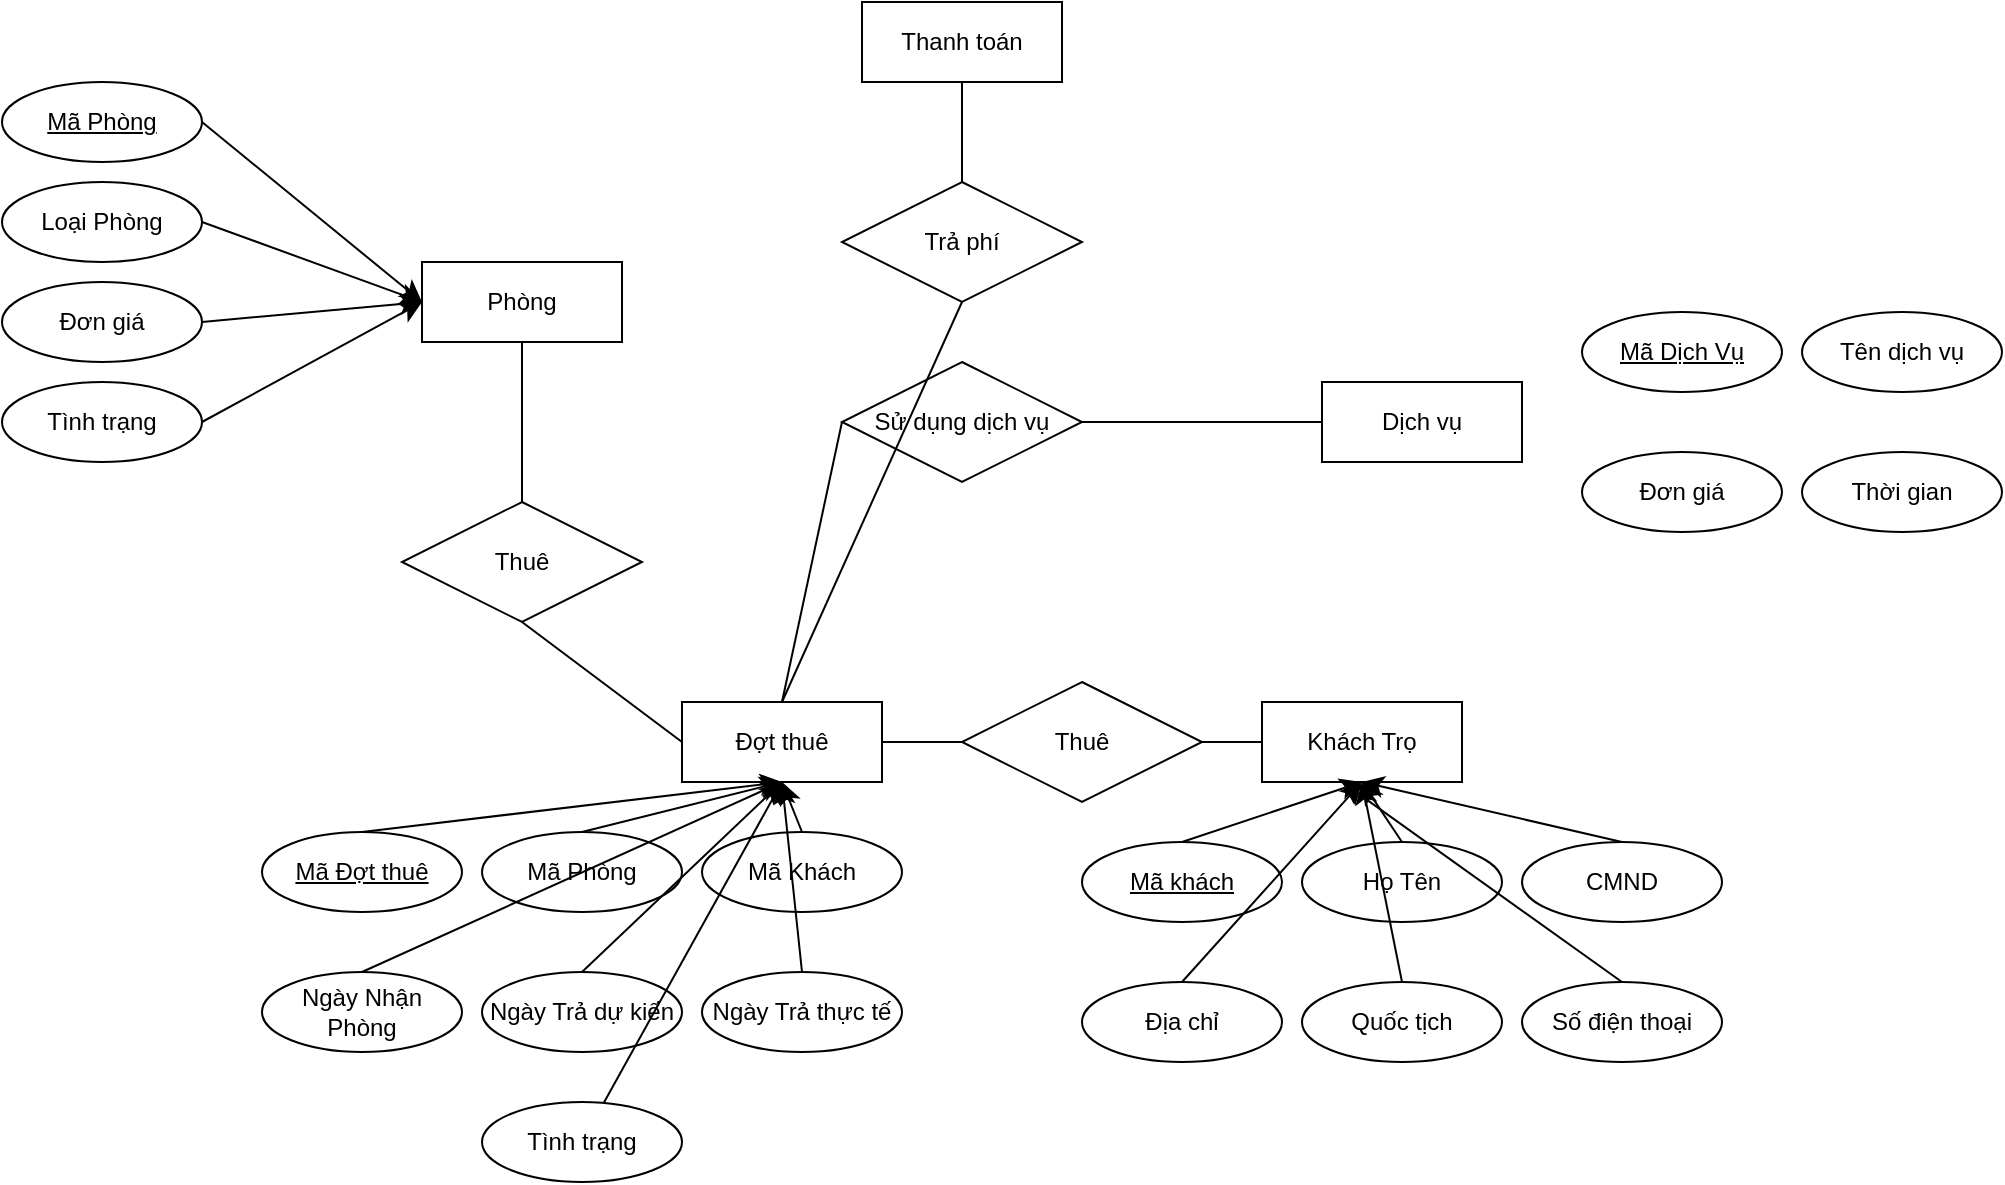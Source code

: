 <mxfile version="26.2.9">
  <diagram name="Page-1" id="Lx6FRDe1Ka3VdzhiQCxG">
    <mxGraphModel dx="1294" dy="506" grid="1" gridSize="10" guides="1" tooltips="1" connect="1" arrows="1" fold="1" page="1" pageScale="1" pageWidth="850" pageHeight="1100" math="0" shadow="0">
      <root>
        <mxCell id="0" />
        <mxCell id="1" parent="0" />
        <mxCell id="XGeD_76el78VxMpuCNHe-1" value="Phòng" style="whiteSpace=wrap;html=1;align=center;" parent="1" vertex="1">
          <mxGeometry x="110" y="210" width="100" height="40" as="geometry" />
        </mxCell>
        <mxCell id="XGeD_76el78VxMpuCNHe-2" value="Khách Trọ" style="whiteSpace=wrap;html=1;align=center;" parent="1" vertex="1">
          <mxGeometry x="530" y="430" width="100" height="40" as="geometry" />
        </mxCell>
        <mxCell id="XGeD_76el78VxMpuCNHe-3" value="Đợt thuê" style="whiteSpace=wrap;html=1;align=center;" parent="1" vertex="1">
          <mxGeometry x="240" y="430" width="100" height="40" as="geometry" />
        </mxCell>
        <mxCell id="XGeD_76el78VxMpuCNHe-4" value="Dịch vụ" style="whiteSpace=wrap;html=1;align=center;" parent="1" vertex="1">
          <mxGeometry x="560" y="270" width="100" height="40" as="geometry" />
        </mxCell>
        <mxCell id="XGeD_76el78VxMpuCNHe-6" value="Thanh toán" style="whiteSpace=wrap;html=1;align=center;" parent="1" vertex="1">
          <mxGeometry x="330" y="80" width="100" height="40" as="geometry" />
        </mxCell>
        <mxCell id="_d6I8sOErPybO0rC72qb-2" value="Thuê" style="shape=rhombus;perimeter=rhombusPerimeter;whiteSpace=wrap;html=1;align=center;" vertex="1" parent="1">
          <mxGeometry x="100" y="330" width="120" height="60" as="geometry" />
        </mxCell>
        <mxCell id="_d6I8sOErPybO0rC72qb-4" value="Thuê" style="shape=rhombus;perimeter=rhombusPerimeter;whiteSpace=wrap;html=1;align=center;" vertex="1" parent="1">
          <mxGeometry x="380" y="420" width="120" height="60" as="geometry" />
        </mxCell>
        <mxCell id="_d6I8sOErPybO0rC72qb-5" value="Sử dụng dịch vụ" style="shape=rhombus;perimeter=rhombusPerimeter;whiteSpace=wrap;html=1;align=center;" vertex="1" parent="1">
          <mxGeometry x="320" y="260" width="120" height="60" as="geometry" />
        </mxCell>
        <mxCell id="_d6I8sOErPybO0rC72qb-6" value="Trả phí" style="shape=rhombus;perimeter=rhombusPerimeter;whiteSpace=wrap;html=1;align=center;" vertex="1" parent="1">
          <mxGeometry x="320" y="170" width="120" height="60" as="geometry" />
        </mxCell>
        <mxCell id="_d6I8sOErPybO0rC72qb-8" value="" style="endArrow=none;html=1;rounded=0;fontSize=12;startSize=8;endSize=8;curved=1;exitX=0.5;exitY=1;exitDx=0;exitDy=0;entryX=0.5;entryY=0;entryDx=0;entryDy=0;" edge="1" parent="1" source="XGeD_76el78VxMpuCNHe-1" target="_d6I8sOErPybO0rC72qb-2">
          <mxGeometry relative="1" as="geometry">
            <mxPoint x="440" y="170" as="sourcePoint" />
            <mxPoint x="600" y="170" as="targetPoint" />
          </mxGeometry>
        </mxCell>
        <mxCell id="_d6I8sOErPybO0rC72qb-9" value="" style="endArrow=none;html=1;rounded=0;fontSize=12;startSize=8;endSize=8;curved=1;exitX=0.5;exitY=1;exitDx=0;exitDy=0;entryX=0;entryY=0.5;entryDx=0;entryDy=0;" edge="1" parent="1" source="_d6I8sOErPybO0rC72qb-2" target="XGeD_76el78VxMpuCNHe-3">
          <mxGeometry relative="1" as="geometry">
            <mxPoint x="170" y="260" as="sourcePoint" />
            <mxPoint x="170" y="340" as="targetPoint" />
          </mxGeometry>
        </mxCell>
        <mxCell id="_d6I8sOErPybO0rC72qb-10" value="" style="endArrow=none;html=1;rounded=0;fontSize=12;startSize=8;endSize=8;curved=1;exitX=0;exitY=0.5;exitDx=0;exitDy=0;entryX=1;entryY=0.5;entryDx=0;entryDy=0;" edge="1" parent="1" source="_d6I8sOErPybO0rC72qb-4" target="XGeD_76el78VxMpuCNHe-3">
          <mxGeometry relative="1" as="geometry">
            <mxPoint x="180" y="270" as="sourcePoint" />
            <mxPoint x="180" y="350" as="targetPoint" />
          </mxGeometry>
        </mxCell>
        <mxCell id="_d6I8sOErPybO0rC72qb-11" value="" style="endArrow=none;html=1;rounded=0;fontSize=12;startSize=8;endSize=8;curved=1;exitX=0;exitY=0.5;exitDx=0;exitDy=0;entryX=1;entryY=0.5;entryDx=0;entryDy=0;" edge="1" parent="1" source="XGeD_76el78VxMpuCNHe-2" target="_d6I8sOErPybO0rC72qb-4">
          <mxGeometry relative="1" as="geometry">
            <mxPoint x="190" y="280" as="sourcePoint" />
            <mxPoint x="190" y="360" as="targetPoint" />
          </mxGeometry>
        </mxCell>
        <mxCell id="_d6I8sOErPybO0rC72qb-12" value="" style="endArrow=none;html=1;rounded=0;fontSize=12;startSize=8;endSize=8;curved=1;exitX=0;exitY=0.5;exitDx=0;exitDy=0;entryX=1;entryY=0.5;entryDx=0;entryDy=0;" edge="1" parent="1" source="XGeD_76el78VxMpuCNHe-4" target="_d6I8sOErPybO0rC72qb-5">
          <mxGeometry relative="1" as="geometry">
            <mxPoint x="200" y="290" as="sourcePoint" />
            <mxPoint x="200" y="370" as="targetPoint" />
          </mxGeometry>
        </mxCell>
        <mxCell id="_d6I8sOErPybO0rC72qb-13" value="" style="endArrow=none;html=1;rounded=0;fontSize=12;startSize=8;endSize=8;curved=1;exitX=0;exitY=0.5;exitDx=0;exitDy=0;entryX=0.5;entryY=0;entryDx=0;entryDy=0;" edge="1" parent="1" source="_d6I8sOErPybO0rC72qb-5" target="XGeD_76el78VxMpuCNHe-3">
          <mxGeometry relative="1" as="geometry">
            <mxPoint x="210" y="300" as="sourcePoint" />
            <mxPoint x="210" y="380" as="targetPoint" />
          </mxGeometry>
        </mxCell>
        <mxCell id="_d6I8sOErPybO0rC72qb-14" value="" style="endArrow=none;html=1;rounded=0;fontSize=12;startSize=8;endSize=8;curved=1;exitX=0.5;exitY=0;exitDx=0;exitDy=0;entryX=0.5;entryY=1;entryDx=0;entryDy=0;" edge="1" parent="1" source="_d6I8sOErPybO0rC72qb-6" target="XGeD_76el78VxMpuCNHe-6">
          <mxGeometry relative="1" as="geometry">
            <mxPoint x="220" y="310" as="sourcePoint" />
            <mxPoint x="220" y="390" as="targetPoint" />
          </mxGeometry>
        </mxCell>
        <mxCell id="_d6I8sOErPybO0rC72qb-15" value="" style="endArrow=none;html=1;rounded=0;fontSize=12;startSize=8;endSize=8;curved=1;exitX=0.5;exitY=1;exitDx=0;exitDy=0;entryX=0.5;entryY=0;entryDx=0;entryDy=0;" edge="1" parent="1" source="_d6I8sOErPybO0rC72qb-6" target="XGeD_76el78VxMpuCNHe-3">
          <mxGeometry relative="1" as="geometry">
            <mxPoint x="230" y="320" as="sourcePoint" />
            <mxPoint x="230" y="400" as="targetPoint" />
          </mxGeometry>
        </mxCell>
        <mxCell id="_d6I8sOErPybO0rC72qb-20" style="edgeStyle=none;curved=1;rounded=0;orthogonalLoop=1;jettySize=auto;html=1;exitX=1;exitY=0.5;exitDx=0;exitDy=0;entryX=0;entryY=0.5;entryDx=0;entryDy=0;fontSize=12;startSize=8;endSize=8;" edge="1" parent="1" source="_d6I8sOErPybO0rC72qb-16" target="XGeD_76el78VxMpuCNHe-1">
          <mxGeometry relative="1" as="geometry" />
        </mxCell>
        <mxCell id="_d6I8sOErPybO0rC72qb-16" value="Mã Phòng" style="ellipse;whiteSpace=wrap;html=1;align=center;fontStyle=4;" vertex="1" parent="1">
          <mxGeometry x="-100" y="120" width="100" height="40" as="geometry" />
        </mxCell>
        <mxCell id="_d6I8sOErPybO0rC72qb-21" style="edgeStyle=none;curved=1;rounded=0;orthogonalLoop=1;jettySize=auto;html=1;exitX=1;exitY=0.5;exitDx=0;exitDy=0;entryX=0;entryY=0.5;entryDx=0;entryDy=0;fontSize=12;startSize=8;endSize=8;" edge="1" parent="1" source="_d6I8sOErPybO0rC72qb-17" target="XGeD_76el78VxMpuCNHe-1">
          <mxGeometry relative="1" as="geometry" />
        </mxCell>
        <mxCell id="_d6I8sOErPybO0rC72qb-17" value="Loại Phòng" style="ellipse;whiteSpace=wrap;html=1;align=center;" vertex="1" parent="1">
          <mxGeometry x="-100" y="170" width="100" height="40" as="geometry" />
        </mxCell>
        <mxCell id="_d6I8sOErPybO0rC72qb-22" style="edgeStyle=none;curved=1;rounded=0;orthogonalLoop=1;jettySize=auto;html=1;exitX=1;exitY=0.5;exitDx=0;exitDy=0;fontSize=12;startSize=8;endSize=8;" edge="1" parent="1" source="_d6I8sOErPybO0rC72qb-18">
          <mxGeometry relative="1" as="geometry">
            <mxPoint x="110" y="230" as="targetPoint" />
          </mxGeometry>
        </mxCell>
        <mxCell id="_d6I8sOErPybO0rC72qb-18" value="Đơn giá" style="ellipse;whiteSpace=wrap;html=1;align=center;" vertex="1" parent="1">
          <mxGeometry x="-100" y="220" width="100" height="40" as="geometry" />
        </mxCell>
        <mxCell id="_d6I8sOErPybO0rC72qb-23" style="edgeStyle=none;curved=1;rounded=0;orthogonalLoop=1;jettySize=auto;html=1;exitX=1;exitY=0.5;exitDx=0;exitDy=0;fontSize=12;startSize=8;endSize=8;" edge="1" parent="1" source="_d6I8sOErPybO0rC72qb-19">
          <mxGeometry relative="1" as="geometry">
            <mxPoint x="110" y="230" as="targetPoint" />
          </mxGeometry>
        </mxCell>
        <mxCell id="_d6I8sOErPybO0rC72qb-19" value="Tình trạng" style="ellipse;whiteSpace=wrap;html=1;align=center;" vertex="1" parent="1">
          <mxGeometry x="-100" y="270" width="100" height="40" as="geometry" />
        </mxCell>
        <mxCell id="_d6I8sOErPybO0rC72qb-40" style="edgeStyle=none;curved=1;rounded=0;orthogonalLoop=1;jettySize=auto;html=1;exitX=0.5;exitY=0;exitDx=0;exitDy=0;fontSize=12;startSize=8;endSize=8;" edge="1" parent="1" source="_d6I8sOErPybO0rC72qb-24">
          <mxGeometry relative="1" as="geometry">
            <mxPoint x="580" y="470" as="targetPoint" />
          </mxGeometry>
        </mxCell>
        <mxCell id="_d6I8sOErPybO0rC72qb-24" value="Họ Tên" style="ellipse;whiteSpace=wrap;html=1;align=center;" vertex="1" parent="1">
          <mxGeometry x="550" y="500" width="100" height="40" as="geometry" />
        </mxCell>
        <mxCell id="_d6I8sOErPybO0rC72qb-38" style="edgeStyle=none;curved=1;rounded=0;orthogonalLoop=1;jettySize=auto;html=1;exitX=0.5;exitY=0;exitDx=0;exitDy=0;entryX=0.5;entryY=1;entryDx=0;entryDy=0;fontSize=12;startSize=8;endSize=8;" edge="1" parent="1" source="_d6I8sOErPybO0rC72qb-25" target="XGeD_76el78VxMpuCNHe-2">
          <mxGeometry relative="1" as="geometry" />
        </mxCell>
        <mxCell id="_d6I8sOErPybO0rC72qb-25" value="Mã khách" style="ellipse;whiteSpace=wrap;html=1;align=center;fontStyle=4;" vertex="1" parent="1">
          <mxGeometry x="440" y="500" width="100" height="40" as="geometry" />
        </mxCell>
        <mxCell id="_d6I8sOErPybO0rC72qb-41" style="edgeStyle=none;curved=1;rounded=0;orthogonalLoop=1;jettySize=auto;html=1;exitX=0.5;exitY=0;exitDx=0;exitDy=0;fontSize=12;startSize=8;endSize=8;" edge="1" parent="1" source="_d6I8sOErPybO0rC72qb-26">
          <mxGeometry relative="1" as="geometry">
            <mxPoint x="580" y="470" as="targetPoint" />
          </mxGeometry>
        </mxCell>
        <mxCell id="_d6I8sOErPybO0rC72qb-26" value="CMND" style="ellipse;whiteSpace=wrap;html=1;align=center;" vertex="1" parent="1">
          <mxGeometry x="660" y="500" width="100" height="40" as="geometry" />
        </mxCell>
        <mxCell id="_d6I8sOErPybO0rC72qb-42" style="edgeStyle=none;curved=1;rounded=0;orthogonalLoop=1;jettySize=auto;html=1;exitX=0.5;exitY=0;exitDx=0;exitDy=0;fontSize=12;startSize=8;endSize=8;" edge="1" parent="1" source="_d6I8sOErPybO0rC72qb-28">
          <mxGeometry relative="1" as="geometry">
            <mxPoint x="580" y="470" as="targetPoint" />
          </mxGeometry>
        </mxCell>
        <mxCell id="_d6I8sOErPybO0rC72qb-28" value="Địa chỉ" style="ellipse;whiteSpace=wrap;html=1;align=center;" vertex="1" parent="1">
          <mxGeometry x="440" y="570" width="100" height="40" as="geometry" />
        </mxCell>
        <mxCell id="_d6I8sOErPybO0rC72qb-43" style="edgeStyle=none;curved=1;rounded=0;orthogonalLoop=1;jettySize=auto;html=1;exitX=0.5;exitY=0;exitDx=0;exitDy=0;fontSize=12;startSize=8;endSize=8;" edge="1" parent="1" source="_d6I8sOErPybO0rC72qb-29">
          <mxGeometry relative="1" as="geometry">
            <mxPoint x="580" y="470" as="targetPoint" />
          </mxGeometry>
        </mxCell>
        <mxCell id="_d6I8sOErPybO0rC72qb-29" value="Quốc tịch" style="ellipse;whiteSpace=wrap;html=1;align=center;" vertex="1" parent="1">
          <mxGeometry x="550" y="570" width="100" height="40" as="geometry" />
        </mxCell>
        <mxCell id="_d6I8sOErPybO0rC72qb-44" style="edgeStyle=none;curved=1;rounded=0;orthogonalLoop=1;jettySize=auto;html=1;exitX=0.5;exitY=0;exitDx=0;exitDy=0;fontSize=12;startSize=8;endSize=8;" edge="1" parent="1" source="_d6I8sOErPybO0rC72qb-30">
          <mxGeometry relative="1" as="geometry">
            <mxPoint x="570" y="470" as="targetPoint" />
          </mxGeometry>
        </mxCell>
        <mxCell id="_d6I8sOErPybO0rC72qb-30" value="Số điện thoại" style="ellipse;whiteSpace=wrap;html=1;align=center;" vertex="1" parent="1">
          <mxGeometry x="660" y="570" width="100" height="40" as="geometry" />
        </mxCell>
        <mxCell id="_d6I8sOErPybO0rC72qb-46" style="edgeStyle=none;curved=1;rounded=0;orthogonalLoop=1;jettySize=auto;html=1;exitX=0.5;exitY=0;exitDx=0;exitDy=0;fontSize=12;startSize=8;endSize=8;" edge="1" parent="1" source="_d6I8sOErPybO0rC72qb-31">
          <mxGeometry relative="1" as="geometry">
            <mxPoint x="290" y="470" as="targetPoint" />
          </mxGeometry>
        </mxCell>
        <mxCell id="_d6I8sOErPybO0rC72qb-31" value="Mã Phòng" style="ellipse;whiteSpace=wrap;html=1;align=center;" vertex="1" parent="1">
          <mxGeometry x="140" y="495" width="100" height="40" as="geometry" />
        </mxCell>
        <mxCell id="_d6I8sOErPybO0rC72qb-45" style="edgeStyle=none;curved=1;rounded=0;orthogonalLoop=1;jettySize=auto;html=1;exitX=0.5;exitY=0;exitDx=0;exitDy=0;entryX=0.5;entryY=1;entryDx=0;entryDy=0;fontSize=12;startSize=8;endSize=8;" edge="1" parent="1" source="_d6I8sOErPybO0rC72qb-32" target="XGeD_76el78VxMpuCNHe-3">
          <mxGeometry relative="1" as="geometry" />
        </mxCell>
        <mxCell id="_d6I8sOErPybO0rC72qb-32" value="Mã Đợt thuê" style="ellipse;whiteSpace=wrap;html=1;align=center;fontStyle=4;" vertex="1" parent="1">
          <mxGeometry x="30" y="495" width="100" height="40" as="geometry" />
        </mxCell>
        <mxCell id="_d6I8sOErPybO0rC72qb-47" style="edgeStyle=none;curved=1;rounded=0;orthogonalLoop=1;jettySize=auto;html=1;exitX=0.5;exitY=0;exitDx=0;exitDy=0;fontSize=12;startSize=8;endSize=8;" edge="1" parent="1" source="_d6I8sOErPybO0rC72qb-33">
          <mxGeometry relative="1" as="geometry">
            <mxPoint x="290" y="470" as="targetPoint" />
          </mxGeometry>
        </mxCell>
        <mxCell id="_d6I8sOErPybO0rC72qb-33" value="Mã Khách" style="ellipse;whiteSpace=wrap;html=1;align=center;" vertex="1" parent="1">
          <mxGeometry x="250" y="495" width="100" height="40" as="geometry" />
        </mxCell>
        <mxCell id="_d6I8sOErPybO0rC72qb-48" style="edgeStyle=none;curved=1;rounded=0;orthogonalLoop=1;jettySize=auto;html=1;exitX=0.5;exitY=0;exitDx=0;exitDy=0;fontSize=12;startSize=8;endSize=8;" edge="1" parent="1" source="_d6I8sOErPybO0rC72qb-34">
          <mxGeometry relative="1" as="geometry">
            <mxPoint x="290" y="470" as="targetPoint" />
          </mxGeometry>
        </mxCell>
        <mxCell id="_d6I8sOErPybO0rC72qb-34" value="Ngày Nhận Phòng" style="ellipse;whiteSpace=wrap;html=1;align=center;" vertex="1" parent="1">
          <mxGeometry x="30" y="565" width="100" height="40" as="geometry" />
        </mxCell>
        <mxCell id="_d6I8sOErPybO0rC72qb-49" style="edgeStyle=none;curved=1;rounded=0;orthogonalLoop=1;jettySize=auto;html=1;exitX=0.5;exitY=0;exitDx=0;exitDy=0;fontSize=12;startSize=8;endSize=8;" edge="1" parent="1" source="_d6I8sOErPybO0rC72qb-35">
          <mxGeometry relative="1" as="geometry">
            <mxPoint x="290" y="470" as="targetPoint" />
          </mxGeometry>
        </mxCell>
        <mxCell id="_d6I8sOErPybO0rC72qb-35" value="Ngày Trả dự kiến" style="ellipse;whiteSpace=wrap;html=1;align=center;" vertex="1" parent="1">
          <mxGeometry x="140" y="565" width="100" height="40" as="geometry" />
        </mxCell>
        <mxCell id="_d6I8sOErPybO0rC72qb-50" style="edgeStyle=none;curved=1;rounded=0;orthogonalLoop=1;jettySize=auto;html=1;exitX=0.5;exitY=0;exitDx=0;exitDy=0;fontSize=12;startSize=8;endSize=8;" edge="1" parent="1" source="_d6I8sOErPybO0rC72qb-36">
          <mxGeometry relative="1" as="geometry">
            <mxPoint x="290" y="470" as="targetPoint" />
          </mxGeometry>
        </mxCell>
        <mxCell id="_d6I8sOErPybO0rC72qb-36" value="Ngày Trả thực tế" style="ellipse;whiteSpace=wrap;html=1;align=center;" vertex="1" parent="1">
          <mxGeometry x="250" y="565" width="100" height="40" as="geometry" />
        </mxCell>
        <mxCell id="_d6I8sOErPybO0rC72qb-51" style="edgeStyle=none;curved=1;rounded=0;orthogonalLoop=1;jettySize=auto;html=1;fontSize=12;startSize=8;endSize=8;" edge="1" parent="1" source="_d6I8sOErPybO0rC72qb-37">
          <mxGeometry relative="1" as="geometry">
            <mxPoint x="290" y="470" as="targetPoint" />
          </mxGeometry>
        </mxCell>
        <mxCell id="_d6I8sOErPybO0rC72qb-37" value="Tình trạng" style="ellipse;whiteSpace=wrap;html=1;align=center;" vertex="1" parent="1">
          <mxGeometry x="140" y="630" width="100" height="40" as="geometry" />
        </mxCell>
        <mxCell id="_d6I8sOErPybO0rC72qb-53" value="Tên dịch vụ" style="ellipse;whiteSpace=wrap;html=1;align=center;" vertex="1" parent="1">
          <mxGeometry x="800" y="235" width="100" height="40" as="geometry" />
        </mxCell>
        <mxCell id="_d6I8sOErPybO0rC72qb-54" value="Đơn giá" style="ellipse;whiteSpace=wrap;html=1;align=center;" vertex="1" parent="1">
          <mxGeometry x="690" y="305" width="100" height="40" as="geometry" />
        </mxCell>
        <mxCell id="_d6I8sOErPybO0rC72qb-55" value="Thời gian" style="ellipse;whiteSpace=wrap;html=1;align=center;" vertex="1" parent="1">
          <mxGeometry x="800" y="305" width="100" height="40" as="geometry" />
        </mxCell>
        <mxCell id="_d6I8sOErPybO0rC72qb-56" value="Mã Dịch Vụ" style="ellipse;whiteSpace=wrap;html=1;align=center;fontStyle=4;" vertex="1" parent="1">
          <mxGeometry x="690" y="235" width="100" height="40" as="geometry" />
        </mxCell>
      </root>
    </mxGraphModel>
  </diagram>
</mxfile>
